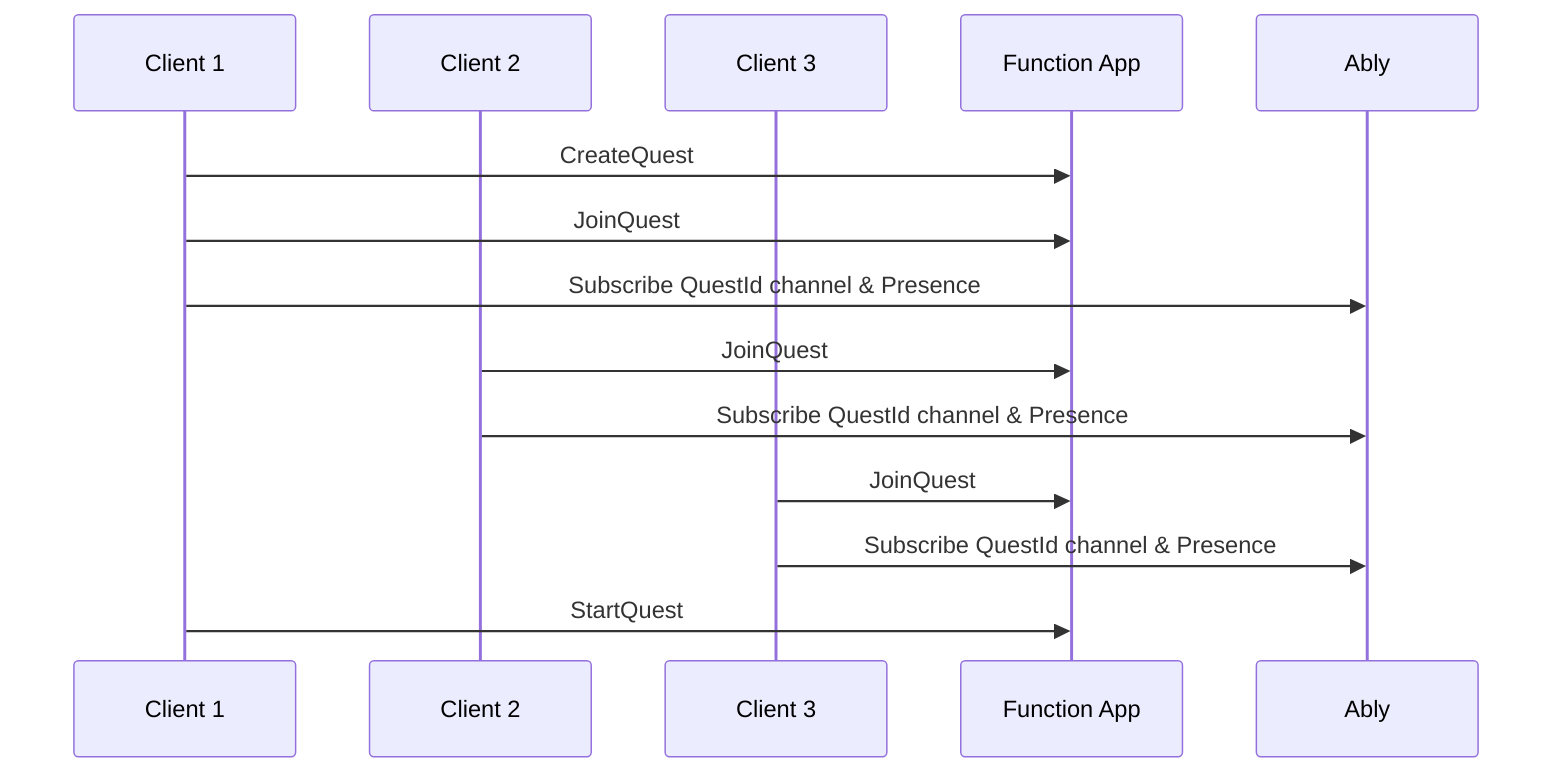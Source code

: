 sequenceDiagram
  participant Client 1
  participant Client 2
  participant Client 3
  Client 1 ->> Function App: CreateQuest
  Client 1 ->> Function App: JoinQuest
  Client 1 ->> Ably: Subscribe QuestId channel & Presence
  Client 2 ->> Function App: JoinQuest
  Client 2 ->> Ably: Subscribe QuestId channel & Presence
  Client 3 ->> Function App: JoinQuest
  Client 3 ->> Ably: Subscribe QuestId channel & Presence
  Client 1 ->> Function App: StartQuest